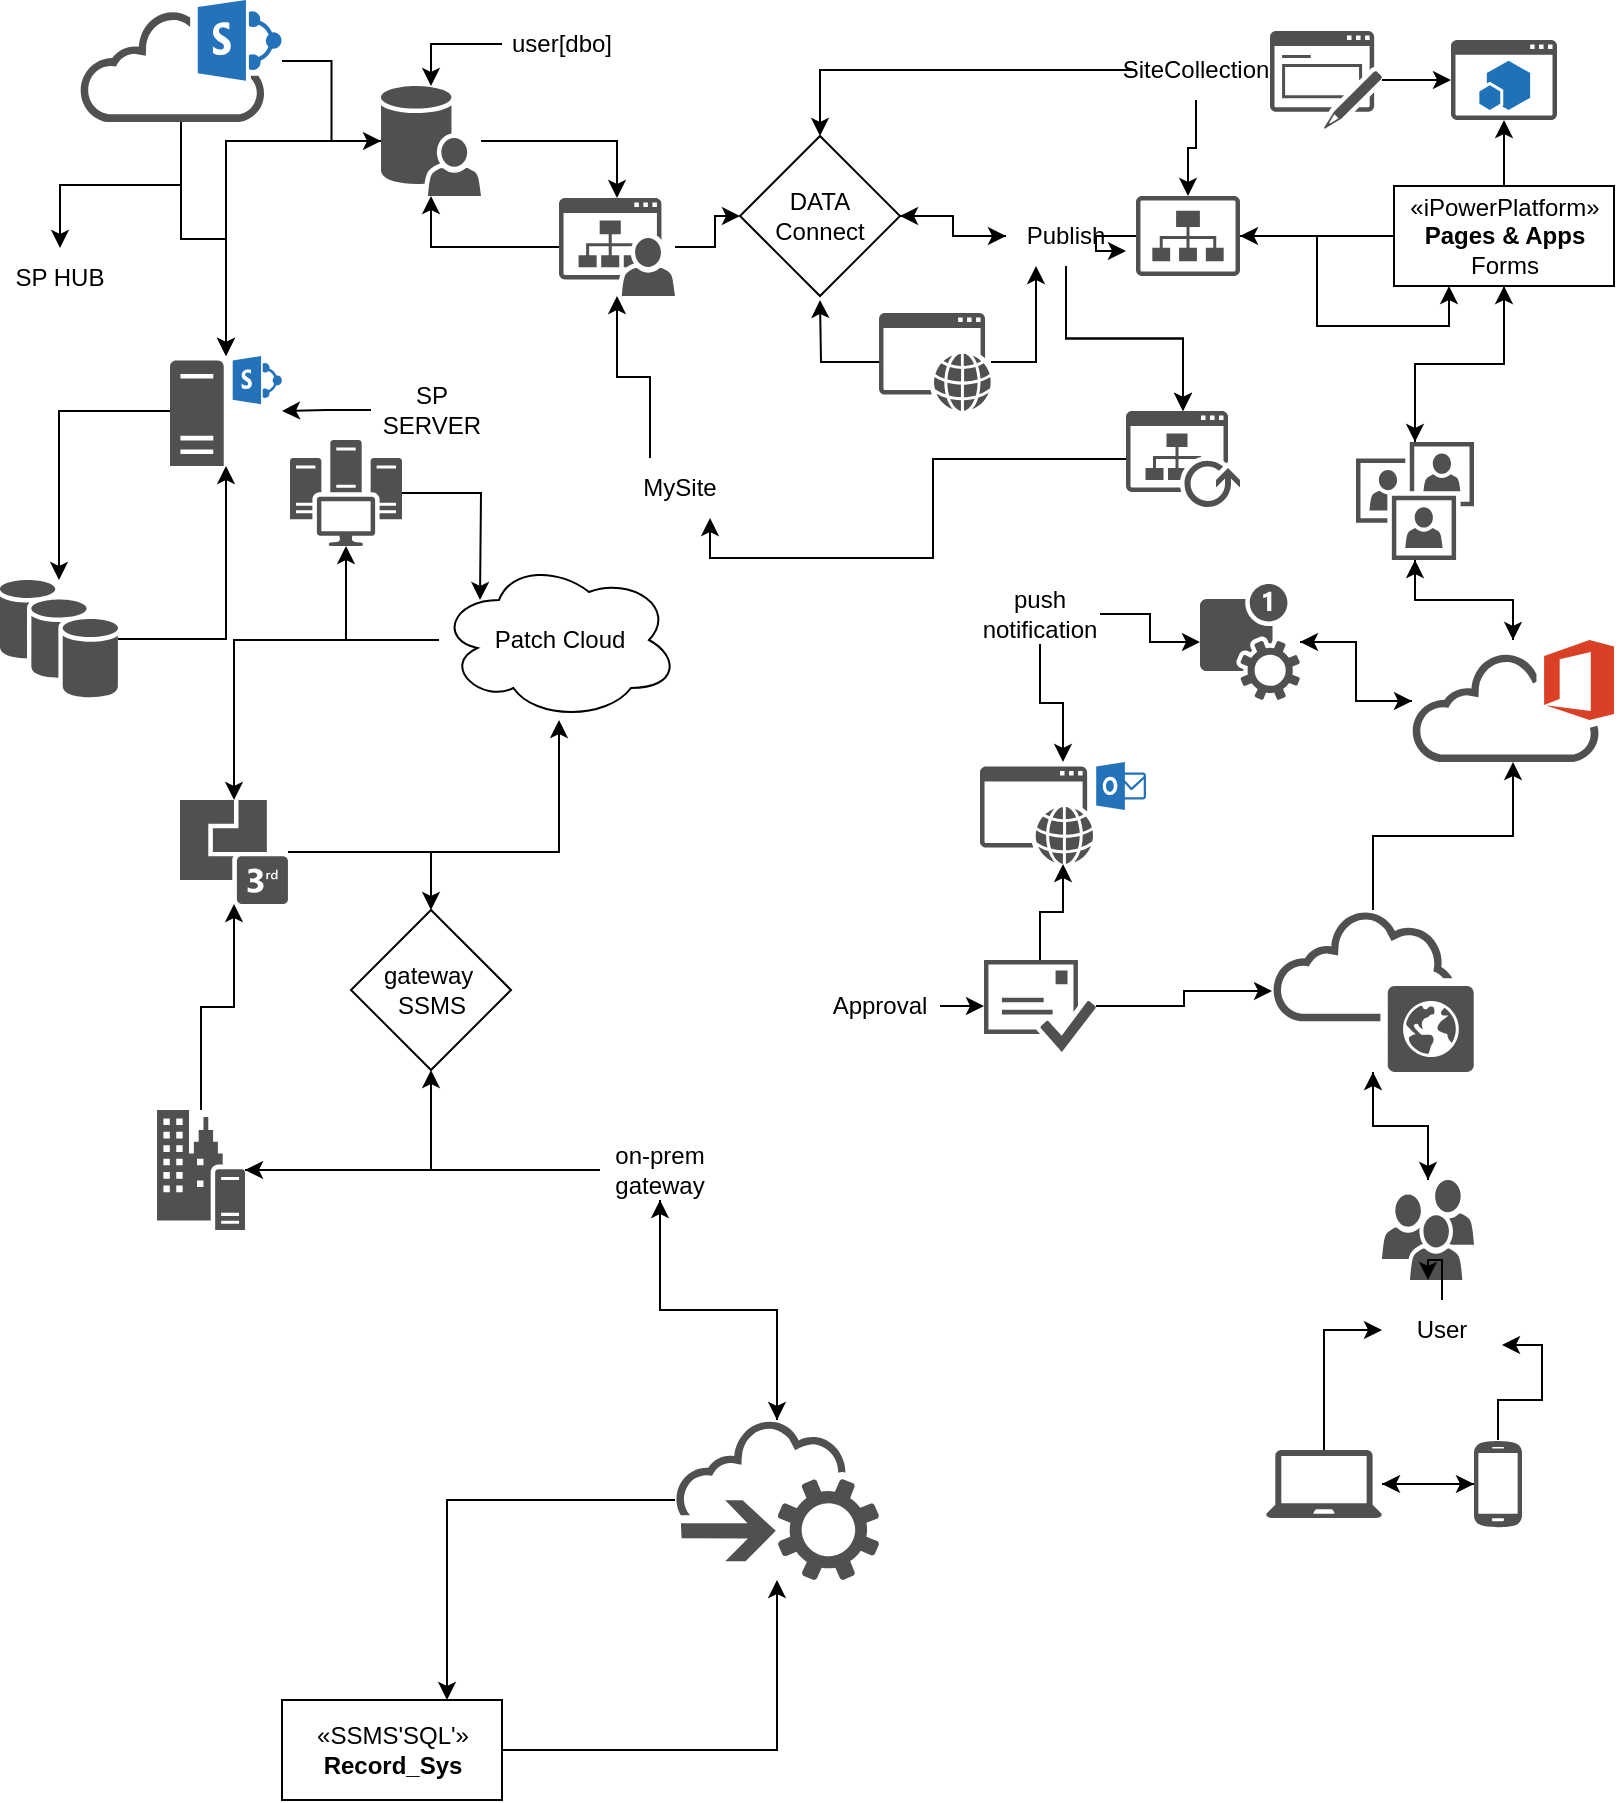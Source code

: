 <mxfile version="20.2.8" type="github">
  <diagram id="MoQ36Po8Mup_CEjHtnbm" name="Page-1">
    <mxGraphModel dx="1038" dy="579" grid="1" gridSize="10" guides="1" tooltips="1" connect="1" arrows="1" fold="1" page="1" pageScale="1" pageWidth="827" pageHeight="1169" math="0" shadow="0">
      <root>
        <mxCell id="0" />
        <mxCell id="1" parent="0" />
        <mxCell id="HtQoKGEl51CeDzkosziY-84" style="edgeStyle=orthogonalEdgeStyle;rounded=0;orthogonalLoop=1;jettySize=auto;html=1;" edge="1" parent="1" source="HtQoKGEl51CeDzkosziY-5" target="HtQoKGEl51CeDzkosziY-49">
          <mxGeometry relative="1" as="geometry" />
        </mxCell>
        <mxCell id="HtQoKGEl51CeDzkosziY-5" value="DATA&lt;br&gt;Connect" style="rhombus;whiteSpace=wrap;html=1;" vertex="1" parent="1">
          <mxGeometry x="390" y="68" width="80" height="80" as="geometry" />
        </mxCell>
        <mxCell id="HtQoKGEl51CeDzkosziY-6" value="gateway&amp;nbsp;&lt;br&gt;SSMS" style="rhombus;whiteSpace=wrap;html=1;" vertex="1" parent="1">
          <mxGeometry x="195.5" y="455" width="80" height="80" as="geometry" />
        </mxCell>
        <mxCell id="HtQoKGEl51CeDzkosziY-76" style="edgeStyle=orthogonalEdgeStyle;rounded=0;orthogonalLoop=1;jettySize=auto;html=1;" edge="1" parent="1" source="HtQoKGEl51CeDzkosziY-21" target="HtQoKGEl51CeDzkosziY-44">
          <mxGeometry relative="1" as="geometry" />
        </mxCell>
        <mxCell id="HtQoKGEl51CeDzkosziY-77" style="edgeStyle=orthogonalEdgeStyle;rounded=0;orthogonalLoop=1;jettySize=auto;html=1;" edge="1" parent="1" source="HtQoKGEl51CeDzkosziY-21" target="HtQoKGEl51CeDzkosziY-45">
          <mxGeometry relative="1" as="geometry" />
        </mxCell>
        <mxCell id="HtQoKGEl51CeDzkosziY-120" style="edgeStyle=orthogonalEdgeStyle;rounded=0;orthogonalLoop=1;jettySize=auto;html=1;" edge="1" parent="1" source="HtQoKGEl51CeDzkosziY-21" target="HtQoKGEl51CeDzkosziY-119">
          <mxGeometry relative="1" as="geometry" />
        </mxCell>
        <mxCell id="HtQoKGEl51CeDzkosziY-21" value="«iPowerPlatform»&lt;br&gt;&lt;b&gt;Pages &amp;amp; Apps&lt;br&gt;&lt;/b&gt;Forms" style="html=1;" vertex="1" parent="1">
          <mxGeometry x="717" y="93" width="110" height="50" as="geometry" />
        </mxCell>
        <mxCell id="HtQoKGEl51CeDzkosziY-94" style="edgeStyle=orthogonalEdgeStyle;rounded=0;orthogonalLoop=1;jettySize=auto;html=1;" edge="1" parent="1" source="HtQoKGEl51CeDzkosziY-25" target="HtQoKGEl51CeDzkosziY-30">
          <mxGeometry relative="1" as="geometry" />
        </mxCell>
        <mxCell id="HtQoKGEl51CeDzkosziY-25" value="«SSMS&#39;SQL&#39;»&lt;br&gt;&lt;b&gt;Record_Sys&lt;/b&gt;" style="html=1;" vertex="1" parent="1">
          <mxGeometry x="161" y="850" width="110" height="50" as="geometry" />
        </mxCell>
        <mxCell id="HtQoKGEl51CeDzkosziY-72" style="edgeStyle=orthogonalEdgeStyle;rounded=0;orthogonalLoop=1;jettySize=auto;html=1;" edge="1" parent="1" source="HtQoKGEl51CeDzkosziY-27" target="HtQoKGEl51CeDzkosziY-40">
          <mxGeometry relative="1" as="geometry" />
        </mxCell>
        <mxCell id="HtQoKGEl51CeDzkosziY-73" style="edgeStyle=orthogonalEdgeStyle;rounded=0;orthogonalLoop=1;jettySize=auto;html=1;" edge="1" parent="1" source="HtQoKGEl51CeDzkosziY-27" target="HtQoKGEl51CeDzkosziY-44">
          <mxGeometry relative="1" as="geometry" />
        </mxCell>
        <mxCell id="HtQoKGEl51CeDzkosziY-27" value="" style="sketch=0;pointerEvents=1;shadow=0;dashed=0;html=1;strokeColor=none;fillColor=#505050;labelPosition=center;verticalLabelPosition=bottom;outlineConnect=0;verticalAlign=top;align=center;shape=mxgraph.office.clouds.office_365;" vertex="1" parent="1">
          <mxGeometry x="726" y="320" width="101" height="61" as="geometry" />
        </mxCell>
        <mxCell id="HtQoKGEl51CeDzkosziY-116" style="edgeStyle=orthogonalEdgeStyle;rounded=0;orthogonalLoop=1;jettySize=auto;html=1;" edge="1" parent="1" source="HtQoKGEl51CeDzkosziY-28" target="HtQoKGEl51CeDzkosziY-27">
          <mxGeometry relative="1" as="geometry" />
        </mxCell>
        <mxCell id="HtQoKGEl51CeDzkosziY-117" style="edgeStyle=orthogonalEdgeStyle;rounded=0;orthogonalLoop=1;jettySize=auto;html=1;" edge="1" parent="1" source="HtQoKGEl51CeDzkosziY-28" target="HtQoKGEl51CeDzkosziY-42">
          <mxGeometry relative="1" as="geometry" />
        </mxCell>
        <mxCell id="HtQoKGEl51CeDzkosziY-28" value="" style="sketch=0;pointerEvents=1;shadow=0;dashed=0;html=1;strokeColor=none;fillColor=#505050;labelPosition=center;verticalLabelPosition=bottom;outlineConnect=0;verticalAlign=top;align=center;shape=mxgraph.office.clouds.public_cloud;" vertex="1" parent="1">
          <mxGeometry x="656" y="455" width="101" height="81" as="geometry" />
        </mxCell>
        <mxCell id="HtQoKGEl51CeDzkosziY-111" style="edgeStyle=orthogonalEdgeStyle;rounded=0;orthogonalLoop=1;jettySize=auto;html=1;" edge="1" parent="1" source="HtQoKGEl51CeDzkosziY-29" target="HtQoKGEl51CeDzkosziY-52">
          <mxGeometry relative="1" as="geometry" />
        </mxCell>
        <mxCell id="HtQoKGEl51CeDzkosziY-112" style="edgeStyle=orthogonalEdgeStyle;rounded=0;orthogonalLoop=1;jettySize=auto;html=1;" edge="1" parent="1" source="HtQoKGEl51CeDzkosziY-29" target="HtQoKGEl51CeDzkosziY-38">
          <mxGeometry relative="1" as="geometry" />
        </mxCell>
        <mxCell id="HtQoKGEl51CeDzkosziY-113" style="edgeStyle=orthogonalEdgeStyle;rounded=0;orthogonalLoop=1;jettySize=auto;html=1;" edge="1" parent="1" source="HtQoKGEl51CeDzkosziY-29" target="HtQoKGEl51CeDzkosziY-43">
          <mxGeometry relative="1" as="geometry" />
        </mxCell>
        <mxCell id="HtQoKGEl51CeDzkosziY-29" value="" style="sketch=0;pointerEvents=1;shadow=0;dashed=0;html=1;strokeColor=none;fillColor=#505050;labelPosition=center;verticalLabelPosition=bottom;outlineConnect=0;verticalAlign=top;align=center;shape=mxgraph.office.clouds.cloud_sharepoint;" vertex="1" parent="1">
          <mxGeometry x="60" width="101" height="61" as="geometry" />
        </mxCell>
        <mxCell id="HtQoKGEl51CeDzkosziY-92" style="edgeStyle=orthogonalEdgeStyle;rounded=0;orthogonalLoop=1;jettySize=auto;html=1;" edge="1" parent="1" source="HtQoKGEl51CeDzkosziY-30" target="HtQoKGEl51CeDzkosziY-56">
          <mxGeometry relative="1" as="geometry" />
        </mxCell>
        <mxCell id="HtQoKGEl51CeDzkosziY-93" style="edgeStyle=orthogonalEdgeStyle;rounded=0;orthogonalLoop=1;jettySize=auto;html=1;entryX=0.75;entryY=0;entryDx=0;entryDy=0;" edge="1" parent="1" source="HtQoKGEl51CeDzkosziY-30" target="HtQoKGEl51CeDzkosziY-25">
          <mxGeometry relative="1" as="geometry" />
        </mxCell>
        <mxCell id="HtQoKGEl51CeDzkosziY-30" value="" style="sketch=0;pointerEvents=1;shadow=0;dashed=0;html=1;strokeColor=none;fillColor=#505050;labelPosition=center;verticalLabelPosition=bottom;outlineConnect=0;verticalAlign=top;align=center;shape=mxgraph.office.clouds.cloud_service_request;" vertex="1" parent="1">
          <mxGeometry x="357.5" y="710" width="102" height="80" as="geometry" />
        </mxCell>
        <mxCell id="HtQoKGEl51CeDzkosziY-97" style="edgeStyle=orthogonalEdgeStyle;rounded=0;orthogonalLoop=1;jettySize=auto;html=1;" edge="1" parent="1" source="HtQoKGEl51CeDzkosziY-32" target="HtQoKGEl51CeDzkosziY-6">
          <mxGeometry relative="1" as="geometry" />
        </mxCell>
        <mxCell id="HtQoKGEl51CeDzkosziY-98" style="edgeStyle=orthogonalEdgeStyle;rounded=0;orthogonalLoop=1;jettySize=auto;html=1;" edge="1" parent="1" source="HtQoKGEl51CeDzkosziY-32" target="HtQoKGEl51CeDzkosziY-54">
          <mxGeometry relative="1" as="geometry" />
        </mxCell>
        <mxCell id="HtQoKGEl51CeDzkosziY-32" value="" style="sketch=0;pointerEvents=1;shadow=0;dashed=0;html=1;strokeColor=none;fillColor=#505050;labelPosition=center;verticalLabelPosition=bottom;verticalAlign=top;outlineConnect=0;align=center;shape=mxgraph.office.communications.3rd_party_integration;" vertex="1" parent="1">
          <mxGeometry x="110" y="400" width="54" height="52" as="geometry" />
        </mxCell>
        <mxCell id="HtQoKGEl51CeDzkosziY-103" style="edgeStyle=orthogonalEdgeStyle;rounded=0;orthogonalLoop=1;jettySize=auto;html=1;" edge="1" parent="1" source="HtQoKGEl51CeDzkosziY-33" target="HtQoKGEl51CeDzkosziY-38">
          <mxGeometry relative="1" as="geometry" />
        </mxCell>
        <mxCell id="HtQoKGEl51CeDzkosziY-33" value="" style="sketch=0;shadow=0;dashed=0;html=1;strokeColor=none;fillColor=#505050;labelPosition=center;verticalLabelPosition=bottom;verticalAlign=top;outlineConnect=0;align=center;shape=mxgraph.office.databases.database_availability_group;" vertex="1" parent="1">
          <mxGeometry x="20" y="290" width="59" height="59" as="geometry" />
        </mxCell>
        <mxCell id="HtQoKGEl51CeDzkosziY-95" style="edgeStyle=orthogonalEdgeStyle;rounded=0;orthogonalLoop=1;jettySize=auto;html=1;" edge="1" parent="1" source="HtQoKGEl51CeDzkosziY-34" target="HtQoKGEl51CeDzkosziY-6">
          <mxGeometry relative="1" as="geometry" />
        </mxCell>
        <mxCell id="HtQoKGEl51CeDzkosziY-96" style="edgeStyle=orthogonalEdgeStyle;rounded=0;orthogonalLoop=1;jettySize=auto;html=1;" edge="1" parent="1" source="HtQoKGEl51CeDzkosziY-34" target="HtQoKGEl51CeDzkosziY-32">
          <mxGeometry relative="1" as="geometry" />
        </mxCell>
        <mxCell id="HtQoKGEl51CeDzkosziY-34" value="" style="sketch=0;pointerEvents=1;shadow=0;dashed=0;html=1;strokeColor=none;fillColor=#505050;labelPosition=center;verticalLabelPosition=bottom;verticalAlign=top;outlineConnect=0;align=center;shape=mxgraph.office.servers.on_premises_server;" vertex="1" parent="1">
          <mxGeometry x="98.5" y="555" width="44" height="60" as="geometry" />
        </mxCell>
        <mxCell id="HtQoKGEl51CeDzkosziY-102" style="edgeStyle=orthogonalEdgeStyle;rounded=0;orthogonalLoop=1;jettySize=auto;html=1;" edge="1" parent="1" source="HtQoKGEl51CeDzkosziY-37">
          <mxGeometry relative="1" as="geometry">
            <mxPoint x="260" y="300" as="targetPoint" />
          </mxGeometry>
        </mxCell>
        <mxCell id="HtQoKGEl51CeDzkosziY-37" value="" style="sketch=0;pointerEvents=1;shadow=0;dashed=0;html=1;strokeColor=none;fillColor=#505050;labelPosition=center;verticalLabelPosition=bottom;verticalAlign=top;outlineConnect=0;align=center;shape=mxgraph.office.servers.scom;" vertex="1" parent="1">
          <mxGeometry x="165" y="220" width="56" height="53" as="geometry" />
        </mxCell>
        <mxCell id="HtQoKGEl51CeDzkosziY-104" style="edgeStyle=orthogonalEdgeStyle;rounded=0;orthogonalLoop=1;jettySize=auto;html=1;" edge="1" parent="1" source="HtQoKGEl51CeDzkosziY-38" target="HtQoKGEl51CeDzkosziY-33">
          <mxGeometry relative="1" as="geometry" />
        </mxCell>
        <mxCell id="HtQoKGEl51CeDzkosziY-38" value="" style="sketch=0;pointerEvents=1;shadow=0;dashed=0;html=1;strokeColor=none;fillColor=#505050;labelPosition=center;verticalLabelPosition=bottom;verticalAlign=top;outlineConnect=0;align=center;shape=mxgraph.office.servers.sharepoint_server;" vertex="1" parent="1">
          <mxGeometry x="105" y="178" width="56" height="55" as="geometry" />
        </mxCell>
        <mxCell id="HtQoKGEl51CeDzkosziY-39" value="" style="sketch=0;pointerEvents=1;shadow=0;dashed=0;html=1;strokeColor=none;fillColor=#505050;labelPosition=center;verticalLabelPosition=bottom;verticalAlign=top;outlineConnect=0;align=center;shape=mxgraph.office.services.outlook_web_app;" vertex="1" parent="1">
          <mxGeometry x="510" y="381" width="83" height="51" as="geometry" />
        </mxCell>
        <mxCell id="HtQoKGEl51CeDzkosziY-71" style="edgeStyle=orthogonalEdgeStyle;rounded=0;orthogonalLoop=1;jettySize=auto;html=1;" edge="1" parent="1" source="HtQoKGEl51CeDzkosziY-40" target="HtQoKGEl51CeDzkosziY-27">
          <mxGeometry relative="1" as="geometry" />
        </mxCell>
        <mxCell id="HtQoKGEl51CeDzkosziY-40" value="" style="sketch=0;pointerEvents=1;shadow=0;dashed=0;html=1;strokeColor=none;fillColor=#505050;labelPosition=center;verticalLabelPosition=bottom;verticalAlign=top;outlineConnect=0;align=center;shape=mxgraph.office.services.push_notification_service;" vertex="1" parent="1">
          <mxGeometry x="620" y="292" width="50" height="58" as="geometry" />
        </mxCell>
        <mxCell id="HtQoKGEl51CeDzkosziY-107" style="edgeStyle=orthogonalEdgeStyle;rounded=0;orthogonalLoop=1;jettySize=auto;html=1;" edge="1" parent="1" source="HtQoKGEl51CeDzkosziY-41" target="HtQoKGEl51CeDzkosziY-5">
          <mxGeometry relative="1" as="geometry" />
        </mxCell>
        <mxCell id="HtQoKGEl51CeDzkosziY-109" style="edgeStyle=orthogonalEdgeStyle;rounded=0;orthogonalLoop=1;jettySize=auto;html=1;" edge="1" parent="1" source="HtQoKGEl51CeDzkosziY-41" target="HtQoKGEl51CeDzkosziY-43">
          <mxGeometry relative="1" as="geometry" />
        </mxCell>
        <mxCell id="HtQoKGEl51CeDzkosziY-41" value="" style="sketch=0;pointerEvents=1;shadow=0;dashed=0;html=1;strokeColor=none;fillColor=#505050;labelPosition=center;verticalLabelPosition=bottom;verticalAlign=top;outlineConnect=0;align=center;shape=mxgraph.office.sites.my_site;" vertex="1" parent="1">
          <mxGeometry x="299.5" y="99" width="58" height="49" as="geometry" />
        </mxCell>
        <mxCell id="HtQoKGEl51CeDzkosziY-115" style="edgeStyle=orthogonalEdgeStyle;rounded=0;orthogonalLoop=1;jettySize=auto;html=1;" edge="1" parent="1" source="HtQoKGEl51CeDzkosziY-42" target="HtQoKGEl51CeDzkosziY-28">
          <mxGeometry relative="1" as="geometry" />
        </mxCell>
        <mxCell id="HtQoKGEl51CeDzkosziY-42" value="" style="sketch=0;pointerEvents=1;shadow=0;dashed=0;html=1;strokeColor=none;fillColor=#505050;labelPosition=center;verticalLabelPosition=bottom;verticalAlign=top;outlineConnect=0;align=center;shape=mxgraph.office.users.users;" vertex="1" parent="1">
          <mxGeometry x="711" y="590" width="46" height="50" as="geometry" />
        </mxCell>
        <mxCell id="HtQoKGEl51CeDzkosziY-108" style="edgeStyle=orthogonalEdgeStyle;rounded=0;orthogonalLoop=1;jettySize=auto;html=1;" edge="1" parent="1" source="HtQoKGEl51CeDzkosziY-43" target="HtQoKGEl51CeDzkosziY-41">
          <mxGeometry relative="1" as="geometry" />
        </mxCell>
        <mxCell id="HtQoKGEl51CeDzkosziY-110" style="edgeStyle=orthogonalEdgeStyle;rounded=0;orthogonalLoop=1;jettySize=auto;html=1;" edge="1" parent="1" source="HtQoKGEl51CeDzkosziY-43" target="HtQoKGEl51CeDzkosziY-38">
          <mxGeometry relative="1" as="geometry" />
        </mxCell>
        <mxCell id="HtQoKGEl51CeDzkosziY-43" value="" style="sketch=0;pointerEvents=1;shadow=0;dashed=0;html=1;strokeColor=none;fillColor=#505050;labelPosition=center;verticalLabelPosition=bottom;verticalAlign=top;outlineConnect=0;align=center;shape=mxgraph.office.users.user_store;" vertex="1" parent="1">
          <mxGeometry x="210.5" y="43" width="50" height="55" as="geometry" />
        </mxCell>
        <mxCell id="HtQoKGEl51CeDzkosziY-70" style="edgeStyle=orthogonalEdgeStyle;rounded=0;orthogonalLoop=1;jettySize=auto;html=1;" edge="1" parent="1" source="HtQoKGEl51CeDzkosziY-44" target="HtQoKGEl51CeDzkosziY-27">
          <mxGeometry relative="1" as="geometry" />
        </mxCell>
        <mxCell id="HtQoKGEl51CeDzkosziY-75" style="edgeStyle=orthogonalEdgeStyle;rounded=0;orthogonalLoop=1;jettySize=auto;html=1;entryX=0.5;entryY=1;entryDx=0;entryDy=0;" edge="1" parent="1" source="HtQoKGEl51CeDzkosziY-44" target="HtQoKGEl51CeDzkosziY-21">
          <mxGeometry relative="1" as="geometry" />
        </mxCell>
        <mxCell id="HtQoKGEl51CeDzkosziY-44" value="" style="sketch=0;pointerEvents=1;shadow=0;dashed=0;html=1;strokeColor=none;fillColor=#505050;labelPosition=center;verticalLabelPosition=bottom;verticalAlign=top;outlineConnect=0;align=center;shape=mxgraph.office.users.user_accounts;" vertex="1" parent="1">
          <mxGeometry x="698" y="221" width="59" height="59" as="geometry" />
        </mxCell>
        <mxCell id="HtQoKGEl51CeDzkosziY-78" style="edgeStyle=orthogonalEdgeStyle;rounded=0;orthogonalLoop=1;jettySize=auto;html=1;entryX=0.25;entryY=1;entryDx=0;entryDy=0;" edge="1" parent="1" source="HtQoKGEl51CeDzkosziY-45" target="HtQoKGEl51CeDzkosziY-21">
          <mxGeometry relative="1" as="geometry" />
        </mxCell>
        <mxCell id="HtQoKGEl51CeDzkosziY-79" style="edgeStyle=orthogonalEdgeStyle;rounded=0;orthogonalLoop=1;jettySize=auto;html=1;entryX=1;entryY=0.75;entryDx=0;entryDy=0;" edge="1" parent="1" source="HtQoKGEl51CeDzkosziY-45" target="HtQoKGEl51CeDzkosziY-49">
          <mxGeometry relative="1" as="geometry" />
        </mxCell>
        <mxCell id="HtQoKGEl51CeDzkosziY-45" value="" style="sketch=0;pointerEvents=1;shadow=0;dashed=0;html=1;strokeColor=none;fillColor=#505050;labelPosition=center;verticalLabelPosition=bottom;verticalAlign=top;outlineConnect=0;align=center;shape=mxgraph.office.sites.site_collection;" vertex="1" parent="1">
          <mxGeometry x="588" y="98" width="52" height="40" as="geometry" />
        </mxCell>
        <mxCell id="HtQoKGEl51CeDzkosziY-66" style="edgeStyle=orthogonalEdgeStyle;rounded=0;orthogonalLoop=1;jettySize=auto;html=1;" edge="1" parent="1" source="HtQoKGEl51CeDzkosziY-46" target="HtQoKGEl51CeDzkosziY-45">
          <mxGeometry relative="1" as="geometry" />
        </mxCell>
        <mxCell id="HtQoKGEl51CeDzkosziY-83" style="edgeStyle=orthogonalEdgeStyle;rounded=0;orthogonalLoop=1;jettySize=auto;html=1;entryX=0.5;entryY=0;entryDx=0;entryDy=0;" edge="1" parent="1" source="HtQoKGEl51CeDzkosziY-46" target="HtQoKGEl51CeDzkosziY-5">
          <mxGeometry relative="1" as="geometry" />
        </mxCell>
        <mxCell id="HtQoKGEl51CeDzkosziY-46" value="SiteCollection" style="text;html=1;strokeColor=none;fillColor=none;align=center;verticalAlign=middle;whiteSpace=wrap;rounded=0;" vertex="1" parent="1">
          <mxGeometry x="588" y="20" width="60" height="30" as="geometry" />
        </mxCell>
        <mxCell id="HtQoKGEl51CeDzkosziY-87" style="edgeStyle=orthogonalEdgeStyle;rounded=0;orthogonalLoop=1;jettySize=auto;html=1;entryX=0.75;entryY=1;entryDx=0;entryDy=0;" edge="1" parent="1" source="HtQoKGEl51CeDzkosziY-47" target="HtQoKGEl51CeDzkosziY-50">
          <mxGeometry relative="1" as="geometry" />
        </mxCell>
        <mxCell id="HtQoKGEl51CeDzkosziY-47" value="" style="sketch=0;pointerEvents=1;shadow=0;dashed=0;html=1;strokeColor=none;fillColor=#505050;labelPosition=center;verticalLabelPosition=bottom;verticalAlign=top;outlineConnect=0;align=center;shape=mxgraph.office.sites.publish;" vertex="1" parent="1">
          <mxGeometry x="583" y="205.5" width="57" height="48" as="geometry" />
        </mxCell>
        <mxCell id="HtQoKGEl51CeDzkosziY-48" style="edgeStyle=orthogonalEdgeStyle;rounded=0;orthogonalLoop=1;jettySize=auto;html=1;exitX=0.5;exitY=1;exitDx=0;exitDy=0;" edge="1" parent="1" source="HtQoKGEl51CeDzkosziY-46" target="HtQoKGEl51CeDzkosziY-46">
          <mxGeometry relative="1" as="geometry" />
        </mxCell>
        <mxCell id="HtQoKGEl51CeDzkosziY-65" style="edgeStyle=orthogonalEdgeStyle;rounded=0;orthogonalLoop=1;jettySize=auto;html=1;" edge="1" parent="1" source="HtQoKGEl51CeDzkosziY-49" target="HtQoKGEl51CeDzkosziY-47">
          <mxGeometry relative="1" as="geometry" />
        </mxCell>
        <mxCell id="HtQoKGEl51CeDzkosziY-85" style="edgeStyle=orthogonalEdgeStyle;rounded=0;orthogonalLoop=1;jettySize=auto;html=1;" edge="1" parent="1" source="HtQoKGEl51CeDzkosziY-49" target="HtQoKGEl51CeDzkosziY-5">
          <mxGeometry relative="1" as="geometry" />
        </mxCell>
        <mxCell id="HtQoKGEl51CeDzkosziY-86" style="edgeStyle=orthogonalEdgeStyle;rounded=0;orthogonalLoop=1;jettySize=auto;html=1;" edge="1" parent="1" source="HtQoKGEl51CeDzkosziY-49" target="HtQoKGEl51CeDzkosziY-47">
          <mxGeometry relative="1" as="geometry" />
        </mxCell>
        <mxCell id="HtQoKGEl51CeDzkosziY-49" value="Publish" style="text;html=1;strokeColor=none;fillColor=none;align=center;verticalAlign=middle;whiteSpace=wrap;rounded=0;" vertex="1" parent="1">
          <mxGeometry x="523" y="103" width="60" height="30" as="geometry" />
        </mxCell>
        <mxCell id="HtQoKGEl51CeDzkosziY-106" style="edgeStyle=orthogonalEdgeStyle;rounded=0;orthogonalLoop=1;jettySize=auto;html=1;exitX=0.25;exitY=0;exitDx=0;exitDy=0;" edge="1" parent="1" source="HtQoKGEl51CeDzkosziY-50" target="HtQoKGEl51CeDzkosziY-41">
          <mxGeometry relative="1" as="geometry" />
        </mxCell>
        <mxCell id="HtQoKGEl51CeDzkosziY-50" value="MySite" style="text;html=1;strokeColor=none;fillColor=none;align=center;verticalAlign=middle;whiteSpace=wrap;rounded=0;" vertex="1" parent="1">
          <mxGeometry x="330" y="229" width="60" height="30" as="geometry" />
        </mxCell>
        <mxCell id="HtQoKGEl51CeDzkosziY-52" value="SP HUB" style="text;html=1;strokeColor=none;fillColor=none;align=center;verticalAlign=middle;whiteSpace=wrap;rounded=0;" vertex="1" parent="1">
          <mxGeometry x="20" y="124" width="60" height="30" as="geometry" />
        </mxCell>
        <mxCell id="HtQoKGEl51CeDzkosziY-100" style="edgeStyle=orthogonalEdgeStyle;rounded=0;orthogonalLoop=1;jettySize=auto;html=1;" edge="1" parent="1" source="HtQoKGEl51CeDzkosziY-54" target="HtQoKGEl51CeDzkosziY-32">
          <mxGeometry relative="1" as="geometry" />
        </mxCell>
        <mxCell id="HtQoKGEl51CeDzkosziY-101" style="edgeStyle=orthogonalEdgeStyle;rounded=0;orthogonalLoop=1;jettySize=auto;html=1;" edge="1" parent="1" source="HtQoKGEl51CeDzkosziY-54" target="HtQoKGEl51CeDzkosziY-37">
          <mxGeometry relative="1" as="geometry" />
        </mxCell>
        <mxCell id="HtQoKGEl51CeDzkosziY-54" value="Patch Cloud" style="ellipse;shape=cloud;whiteSpace=wrap;html=1;" vertex="1" parent="1">
          <mxGeometry x="239.5" y="280" width="120" height="80" as="geometry" />
        </mxCell>
        <mxCell id="HtQoKGEl51CeDzkosziY-63" style="edgeStyle=orthogonalEdgeStyle;rounded=0;orthogonalLoop=1;jettySize=auto;html=1;" edge="1" parent="1" source="HtQoKGEl51CeDzkosziY-56" target="HtQoKGEl51CeDzkosziY-34">
          <mxGeometry relative="1" as="geometry" />
        </mxCell>
        <mxCell id="HtQoKGEl51CeDzkosziY-91" style="edgeStyle=orthogonalEdgeStyle;rounded=0;orthogonalLoop=1;jettySize=auto;html=1;" edge="1" parent="1" source="HtQoKGEl51CeDzkosziY-56" target="HtQoKGEl51CeDzkosziY-30">
          <mxGeometry relative="1" as="geometry" />
        </mxCell>
        <mxCell id="HtQoKGEl51CeDzkosziY-56" value="on-prem gateway" style="text;html=1;strokeColor=none;fillColor=none;align=center;verticalAlign=middle;whiteSpace=wrap;rounded=0;" vertex="1" parent="1">
          <mxGeometry x="320" y="570" width="60" height="30" as="geometry" />
        </mxCell>
        <mxCell id="HtQoKGEl51CeDzkosziY-67" style="edgeStyle=orthogonalEdgeStyle;rounded=0;orthogonalLoop=1;jettySize=auto;html=1;" edge="1" parent="1" source="HtQoKGEl51CeDzkosziY-57" target="HtQoKGEl51CeDzkosziY-40">
          <mxGeometry relative="1" as="geometry" />
        </mxCell>
        <mxCell id="HtQoKGEl51CeDzkosziY-68" style="edgeStyle=orthogonalEdgeStyle;rounded=0;orthogonalLoop=1;jettySize=auto;html=1;" edge="1" parent="1" source="HtQoKGEl51CeDzkosziY-57" target="HtQoKGEl51CeDzkosziY-39">
          <mxGeometry relative="1" as="geometry" />
        </mxCell>
        <mxCell id="HtQoKGEl51CeDzkosziY-57" value="push notification" style="text;html=1;strokeColor=none;fillColor=none;align=center;verticalAlign=middle;whiteSpace=wrap;rounded=0;" vertex="1" parent="1">
          <mxGeometry x="510" y="292" width="60" height="30" as="geometry" />
        </mxCell>
        <mxCell id="HtQoKGEl51CeDzkosziY-58" style="edgeStyle=orthogonalEdgeStyle;rounded=0;orthogonalLoop=1;jettySize=auto;html=1;exitX=0.5;exitY=1;exitDx=0;exitDy=0;" edge="1" parent="1" source="HtQoKGEl51CeDzkosziY-57" target="HtQoKGEl51CeDzkosziY-57">
          <mxGeometry relative="1" as="geometry" />
        </mxCell>
        <mxCell id="HtQoKGEl51CeDzkosziY-114" style="edgeStyle=orthogonalEdgeStyle;rounded=0;orthogonalLoop=1;jettySize=auto;html=1;" edge="1" parent="1" source="HtQoKGEl51CeDzkosziY-59" target="HtQoKGEl51CeDzkosziY-42">
          <mxGeometry relative="1" as="geometry" />
        </mxCell>
        <mxCell id="HtQoKGEl51CeDzkosziY-59" value="User" style="text;html=1;strokeColor=none;fillColor=none;align=center;verticalAlign=middle;whiteSpace=wrap;rounded=0;" vertex="1" parent="1">
          <mxGeometry x="711" y="650" width="60" height="30" as="geometry" />
        </mxCell>
        <mxCell id="HtQoKGEl51CeDzkosziY-105" style="edgeStyle=orthogonalEdgeStyle;rounded=0;orthogonalLoop=1;jettySize=auto;html=1;" edge="1" parent="1" source="HtQoKGEl51CeDzkosziY-60" target="HtQoKGEl51CeDzkosziY-43">
          <mxGeometry relative="1" as="geometry" />
        </mxCell>
        <mxCell id="HtQoKGEl51CeDzkosziY-60" value="user[dbo]" style="text;html=1;strokeColor=none;fillColor=none;align=center;verticalAlign=middle;whiteSpace=wrap;rounded=0;" vertex="1" parent="1">
          <mxGeometry x="271" y="7" width="60" height="30" as="geometry" />
        </mxCell>
        <mxCell id="HtQoKGEl51CeDzkosziY-118" style="edgeStyle=orthogonalEdgeStyle;rounded=0;orthogonalLoop=1;jettySize=auto;html=1;exitX=0.5;exitY=1;exitDx=0;exitDy=0;" edge="1" parent="1" source="HtQoKGEl51CeDzkosziY-59" target="HtQoKGEl51CeDzkosziY-59">
          <mxGeometry relative="1" as="geometry" />
        </mxCell>
        <mxCell id="HtQoKGEl51CeDzkosziY-119" value="" style="sketch=0;pointerEvents=1;shadow=0;dashed=0;html=1;strokeColor=none;fillColor=#505050;labelPosition=center;verticalLabelPosition=bottom;verticalAlign=top;outlineConnect=0;align=center;shape=mxgraph.office.concepts.app_for_sharepoint;" vertex="1" parent="1">
          <mxGeometry x="745.5" y="20" width="53" height="40" as="geometry" />
        </mxCell>
        <mxCell id="HtQoKGEl51CeDzkosziY-124" style="edgeStyle=orthogonalEdgeStyle;rounded=0;orthogonalLoop=1;jettySize=auto;html=1;entryX=0.25;entryY=1;entryDx=0;entryDy=0;" edge="1" parent="1" source="HtQoKGEl51CeDzkosziY-121" target="HtQoKGEl51CeDzkosziY-49">
          <mxGeometry relative="1" as="geometry" />
        </mxCell>
        <mxCell id="HtQoKGEl51CeDzkosziY-125" style="edgeStyle=orthogonalEdgeStyle;rounded=0;orthogonalLoop=1;jettySize=auto;html=1;" edge="1" parent="1" source="HtQoKGEl51CeDzkosziY-121">
          <mxGeometry relative="1" as="geometry">
            <mxPoint x="430" y="150" as="targetPoint" />
          </mxGeometry>
        </mxCell>
        <mxCell id="HtQoKGEl51CeDzkosziY-121" value="" style="sketch=0;pointerEvents=1;shadow=0;dashed=0;html=1;strokeColor=none;fillColor=#505050;labelPosition=center;verticalLabelPosition=bottom;verticalAlign=top;outlineConnect=0;align=center;shape=mxgraph.office.concepts.application_web;" vertex="1" parent="1">
          <mxGeometry x="459.5" y="156.5" width="56" height="49" as="geometry" />
        </mxCell>
        <mxCell id="HtQoKGEl51CeDzkosziY-129" style="edgeStyle=orthogonalEdgeStyle;rounded=0;orthogonalLoop=1;jettySize=auto;html=1;" edge="1" parent="1" source="HtQoKGEl51CeDzkosziY-126" target="HtQoKGEl51CeDzkosziY-39">
          <mxGeometry relative="1" as="geometry" />
        </mxCell>
        <mxCell id="HtQoKGEl51CeDzkosziY-130" style="edgeStyle=orthogonalEdgeStyle;rounded=0;orthogonalLoop=1;jettySize=auto;html=1;" edge="1" parent="1" source="HtQoKGEl51CeDzkosziY-126" target="HtQoKGEl51CeDzkosziY-28">
          <mxGeometry relative="1" as="geometry" />
        </mxCell>
        <mxCell id="HtQoKGEl51CeDzkosziY-126" value="" style="sketch=0;pointerEvents=1;shadow=0;dashed=0;html=1;strokeColor=none;fillColor=#505050;labelPosition=center;verticalLabelPosition=bottom;verticalAlign=top;outlineConnect=0;align=center;shape=mxgraph.office.concepts.email_approved;" vertex="1" parent="1">
          <mxGeometry x="512" y="480" width="56" height="46" as="geometry" />
        </mxCell>
        <mxCell id="HtQoKGEl51CeDzkosziY-132" style="edgeStyle=orthogonalEdgeStyle;rounded=0;orthogonalLoop=1;jettySize=auto;html=1;" edge="1" parent="1" source="HtQoKGEl51CeDzkosziY-131" target="HtQoKGEl51CeDzkosziY-126">
          <mxGeometry relative="1" as="geometry" />
        </mxCell>
        <mxCell id="HtQoKGEl51CeDzkosziY-131" value="Approval" style="text;html=1;strokeColor=none;fillColor=none;align=center;verticalAlign=middle;whiteSpace=wrap;rounded=0;" vertex="1" parent="1">
          <mxGeometry x="430" y="488" width="60" height="30" as="geometry" />
        </mxCell>
        <mxCell id="HtQoKGEl51CeDzkosziY-134" style="edgeStyle=orthogonalEdgeStyle;rounded=0;orthogonalLoop=1;jettySize=auto;html=1;" edge="1" parent="1" source="HtQoKGEl51CeDzkosziY-133" target="HtQoKGEl51CeDzkosziY-119">
          <mxGeometry relative="1" as="geometry" />
        </mxCell>
        <mxCell id="HtQoKGEl51CeDzkosziY-133" value="" style="sketch=0;pointerEvents=1;shadow=0;dashed=0;html=1;strokeColor=none;fillColor=#505050;labelPosition=center;verticalLabelPosition=bottom;verticalAlign=top;outlineConnect=0;align=center;shape=mxgraph.office.concepts.form;" vertex="1" parent="1">
          <mxGeometry x="655" y="15.5" width="56" height="49" as="geometry" />
        </mxCell>
        <mxCell id="HtQoKGEl51CeDzkosziY-138" style="edgeStyle=orthogonalEdgeStyle;rounded=0;orthogonalLoop=1;jettySize=auto;html=1;" edge="1" parent="1" source="HtQoKGEl51CeDzkosziY-135" target="HtQoKGEl51CeDzkosziY-136">
          <mxGeometry relative="1" as="geometry" />
        </mxCell>
        <mxCell id="HtQoKGEl51CeDzkosziY-140" style="edgeStyle=orthogonalEdgeStyle;rounded=0;orthogonalLoop=1;jettySize=auto;html=1;entryX=1;entryY=0.75;entryDx=0;entryDy=0;" edge="1" parent="1" source="HtQoKGEl51CeDzkosziY-135" target="HtQoKGEl51CeDzkosziY-59">
          <mxGeometry relative="1" as="geometry" />
        </mxCell>
        <mxCell id="HtQoKGEl51CeDzkosziY-135" value="" style="sketch=0;pointerEvents=1;shadow=0;dashed=0;html=1;strokeColor=none;fillColor=#505050;labelPosition=center;verticalLabelPosition=bottom;verticalAlign=top;outlineConnect=0;align=center;shape=mxgraph.office.devices.cell_phone_android_standalone;" vertex="1" parent="1">
          <mxGeometry x="757" y="720" width="24" height="44" as="geometry" />
        </mxCell>
        <mxCell id="HtQoKGEl51CeDzkosziY-137" value="" style="edgeStyle=orthogonalEdgeStyle;rounded=0;orthogonalLoop=1;jettySize=auto;html=1;" edge="1" parent="1" source="HtQoKGEl51CeDzkosziY-136" target="HtQoKGEl51CeDzkosziY-135">
          <mxGeometry relative="1" as="geometry" />
        </mxCell>
        <mxCell id="HtQoKGEl51CeDzkosziY-139" style="edgeStyle=orthogonalEdgeStyle;rounded=0;orthogonalLoop=1;jettySize=auto;html=1;entryX=0;entryY=0.5;entryDx=0;entryDy=0;" edge="1" parent="1" source="HtQoKGEl51CeDzkosziY-136" target="HtQoKGEl51CeDzkosziY-59">
          <mxGeometry relative="1" as="geometry" />
        </mxCell>
        <mxCell id="HtQoKGEl51CeDzkosziY-136" value="" style="sketch=0;pointerEvents=1;shadow=0;dashed=0;html=1;strokeColor=none;fillColor=#505050;labelPosition=center;verticalLabelPosition=bottom;verticalAlign=top;outlineConnect=0;align=center;shape=mxgraph.office.devices.laptop;" vertex="1" parent="1">
          <mxGeometry x="653" y="725" width="58" height="34" as="geometry" />
        </mxCell>
        <mxCell id="HtQoKGEl51CeDzkosziY-142" style="edgeStyle=orthogonalEdgeStyle;rounded=0;orthogonalLoop=1;jettySize=auto;html=1;" edge="1" parent="1" source="HtQoKGEl51CeDzkosziY-141" target="HtQoKGEl51CeDzkosziY-38">
          <mxGeometry relative="1" as="geometry" />
        </mxCell>
        <mxCell id="HtQoKGEl51CeDzkosziY-141" value="SP SERVER" style="text;html=1;strokeColor=none;fillColor=none;align=center;verticalAlign=middle;whiteSpace=wrap;rounded=0;" vertex="1" parent="1">
          <mxGeometry x="205.5" y="190" width="60" height="30" as="geometry" />
        </mxCell>
      </root>
    </mxGraphModel>
  </diagram>
</mxfile>
